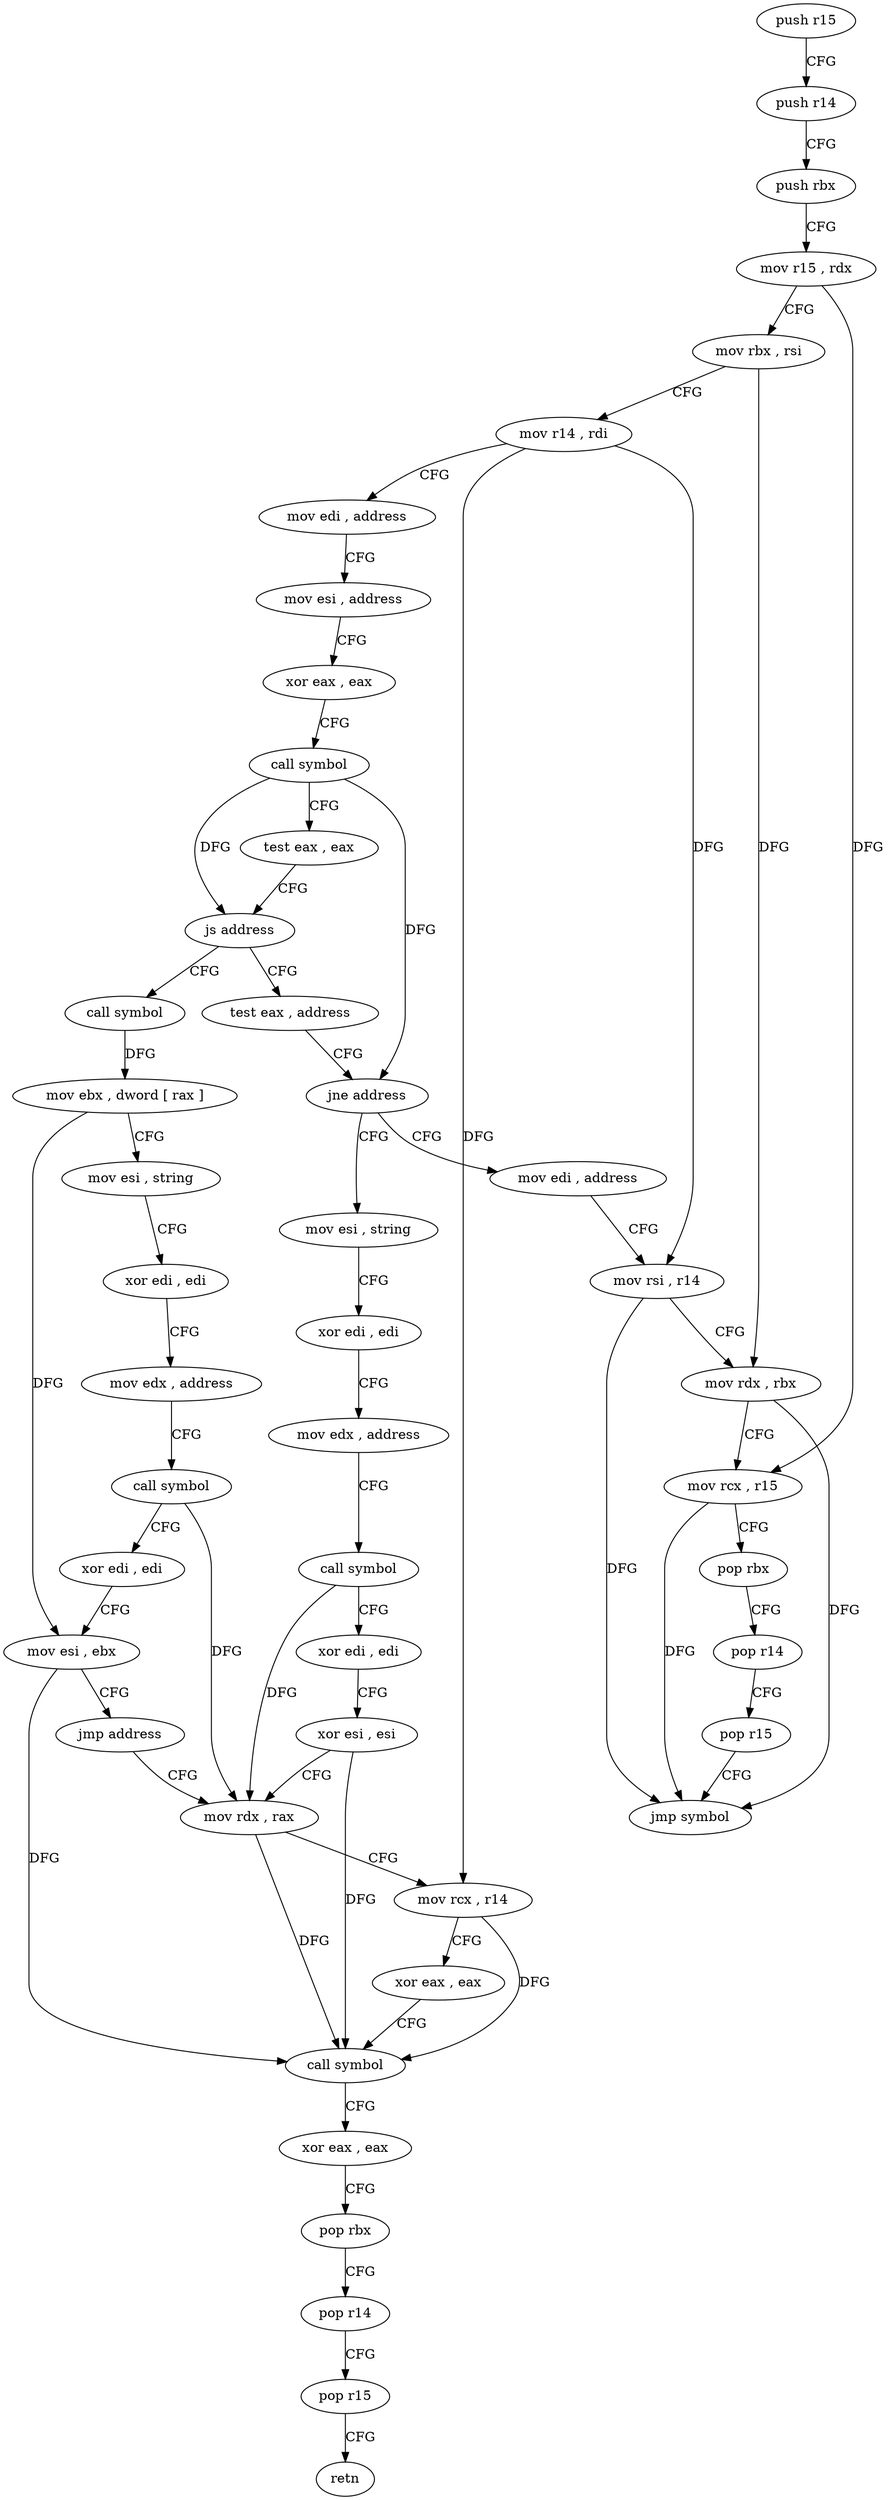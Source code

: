 digraph "func" {
"4203744" [label = "push r15" ]
"4203746" [label = "push r14" ]
"4203748" [label = "push rbx" ]
"4203749" [label = "mov r15 , rdx" ]
"4203752" [label = "mov rbx , rsi" ]
"4203755" [label = "mov r14 , rdi" ]
"4203758" [label = "mov edi , address" ]
"4203763" [label = "mov esi , address" ]
"4203768" [label = "xor eax , eax" ]
"4203770" [label = "call symbol" ]
"4203775" [label = "test eax , eax" ]
"4203777" [label = "js address" ]
"4203810" [label = "call symbol" ]
"4203779" [label = "test eax , address" ]
"4203815" [label = "mov ebx , dword [ rax ]" ]
"4203817" [label = "mov esi , string" ]
"4203822" [label = "xor edi , edi" ]
"4203824" [label = "mov edx , address" ]
"4203829" [label = "call symbol" ]
"4203834" [label = "xor edi , edi" ]
"4203836" [label = "mov esi , ebx" ]
"4203838" [label = "jmp address" ]
"4203861" [label = "mov rdx , rax" ]
"4203784" [label = "jne address" ]
"4203840" [label = "mov esi , string" ]
"4203786" [label = "mov edi , address" ]
"4203864" [label = "mov rcx , r14" ]
"4203867" [label = "xor eax , eax" ]
"4203869" [label = "call symbol" ]
"4203874" [label = "xor eax , eax" ]
"4203876" [label = "pop rbx" ]
"4203877" [label = "pop r14" ]
"4203879" [label = "pop r15" ]
"4203881" [label = "retn" ]
"4203845" [label = "xor edi , edi" ]
"4203847" [label = "mov edx , address" ]
"4203852" [label = "call symbol" ]
"4203857" [label = "xor edi , edi" ]
"4203859" [label = "xor esi , esi" ]
"4203791" [label = "mov rsi , r14" ]
"4203794" [label = "mov rdx , rbx" ]
"4203797" [label = "mov rcx , r15" ]
"4203800" [label = "pop rbx" ]
"4203801" [label = "pop r14" ]
"4203803" [label = "pop r15" ]
"4203805" [label = "jmp symbol" ]
"4203744" -> "4203746" [ label = "CFG" ]
"4203746" -> "4203748" [ label = "CFG" ]
"4203748" -> "4203749" [ label = "CFG" ]
"4203749" -> "4203752" [ label = "CFG" ]
"4203749" -> "4203797" [ label = "DFG" ]
"4203752" -> "4203755" [ label = "CFG" ]
"4203752" -> "4203794" [ label = "DFG" ]
"4203755" -> "4203758" [ label = "CFG" ]
"4203755" -> "4203864" [ label = "DFG" ]
"4203755" -> "4203791" [ label = "DFG" ]
"4203758" -> "4203763" [ label = "CFG" ]
"4203763" -> "4203768" [ label = "CFG" ]
"4203768" -> "4203770" [ label = "CFG" ]
"4203770" -> "4203775" [ label = "CFG" ]
"4203770" -> "4203777" [ label = "DFG" ]
"4203770" -> "4203784" [ label = "DFG" ]
"4203775" -> "4203777" [ label = "CFG" ]
"4203777" -> "4203810" [ label = "CFG" ]
"4203777" -> "4203779" [ label = "CFG" ]
"4203810" -> "4203815" [ label = "DFG" ]
"4203779" -> "4203784" [ label = "CFG" ]
"4203815" -> "4203817" [ label = "CFG" ]
"4203815" -> "4203836" [ label = "DFG" ]
"4203817" -> "4203822" [ label = "CFG" ]
"4203822" -> "4203824" [ label = "CFG" ]
"4203824" -> "4203829" [ label = "CFG" ]
"4203829" -> "4203834" [ label = "CFG" ]
"4203829" -> "4203861" [ label = "DFG" ]
"4203834" -> "4203836" [ label = "CFG" ]
"4203836" -> "4203838" [ label = "CFG" ]
"4203836" -> "4203869" [ label = "DFG" ]
"4203838" -> "4203861" [ label = "CFG" ]
"4203861" -> "4203864" [ label = "CFG" ]
"4203861" -> "4203869" [ label = "DFG" ]
"4203784" -> "4203840" [ label = "CFG" ]
"4203784" -> "4203786" [ label = "CFG" ]
"4203840" -> "4203845" [ label = "CFG" ]
"4203786" -> "4203791" [ label = "CFG" ]
"4203864" -> "4203867" [ label = "CFG" ]
"4203864" -> "4203869" [ label = "DFG" ]
"4203867" -> "4203869" [ label = "CFG" ]
"4203869" -> "4203874" [ label = "CFG" ]
"4203874" -> "4203876" [ label = "CFG" ]
"4203876" -> "4203877" [ label = "CFG" ]
"4203877" -> "4203879" [ label = "CFG" ]
"4203879" -> "4203881" [ label = "CFG" ]
"4203845" -> "4203847" [ label = "CFG" ]
"4203847" -> "4203852" [ label = "CFG" ]
"4203852" -> "4203857" [ label = "CFG" ]
"4203852" -> "4203861" [ label = "DFG" ]
"4203857" -> "4203859" [ label = "CFG" ]
"4203859" -> "4203861" [ label = "CFG" ]
"4203859" -> "4203869" [ label = "DFG" ]
"4203791" -> "4203794" [ label = "CFG" ]
"4203791" -> "4203805" [ label = "DFG" ]
"4203794" -> "4203797" [ label = "CFG" ]
"4203794" -> "4203805" [ label = "DFG" ]
"4203797" -> "4203800" [ label = "CFG" ]
"4203797" -> "4203805" [ label = "DFG" ]
"4203800" -> "4203801" [ label = "CFG" ]
"4203801" -> "4203803" [ label = "CFG" ]
"4203803" -> "4203805" [ label = "CFG" ]
}
